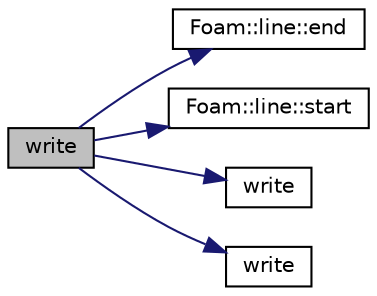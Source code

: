 digraph "write"
{
  bgcolor="transparent";
  edge [fontname="Helvetica",fontsize="10",labelfontname="Helvetica",labelfontsize="10"];
  node [fontname="Helvetica",fontsize="10",shape=record];
  rankdir="LR";
  Node1 [label="write",height=0.2,width=0.4,color="black", fillcolor="grey75", style="filled", fontcolor="black"];
  Node1 -> Node2 [color="midnightblue",fontsize="10",style="solid",fontname="Helvetica"];
  Node2 [label="Foam::line::end",height=0.2,width=0.4,color="black",URL="$a01354.html#ad14d1056bdcd20fb117b1c2bd2ca0677",tooltip="Return second vertex. "];
  Node1 -> Node3 [color="midnightblue",fontsize="10",style="solid",fontname="Helvetica"];
  Node3 [label="Foam::line::start",height=0.2,width=0.4,color="black",URL="$a01354.html#a064ea5f1013d2e9482fb85fa25b61501",tooltip="Return first vertex. "];
  Node1 -> Node4 [color="midnightblue",fontsize="10",style="solid",fontname="Helvetica"];
  Node4 [label="write",height=0.2,width=0.4,color="black",URL="$a03052.html#a8f30b3c2179b03a7acf273e9dea43342"];
  Node1 -> Node5 [color="midnightblue",fontsize="10",style="solid",fontname="Helvetica"];
  Node5 [label="write",height=0.2,width=0.4,color="black",URL="$a01731.html#ab2f5598b4b95c3e980071b92457e8d90",tooltip="Write character. "];
}
